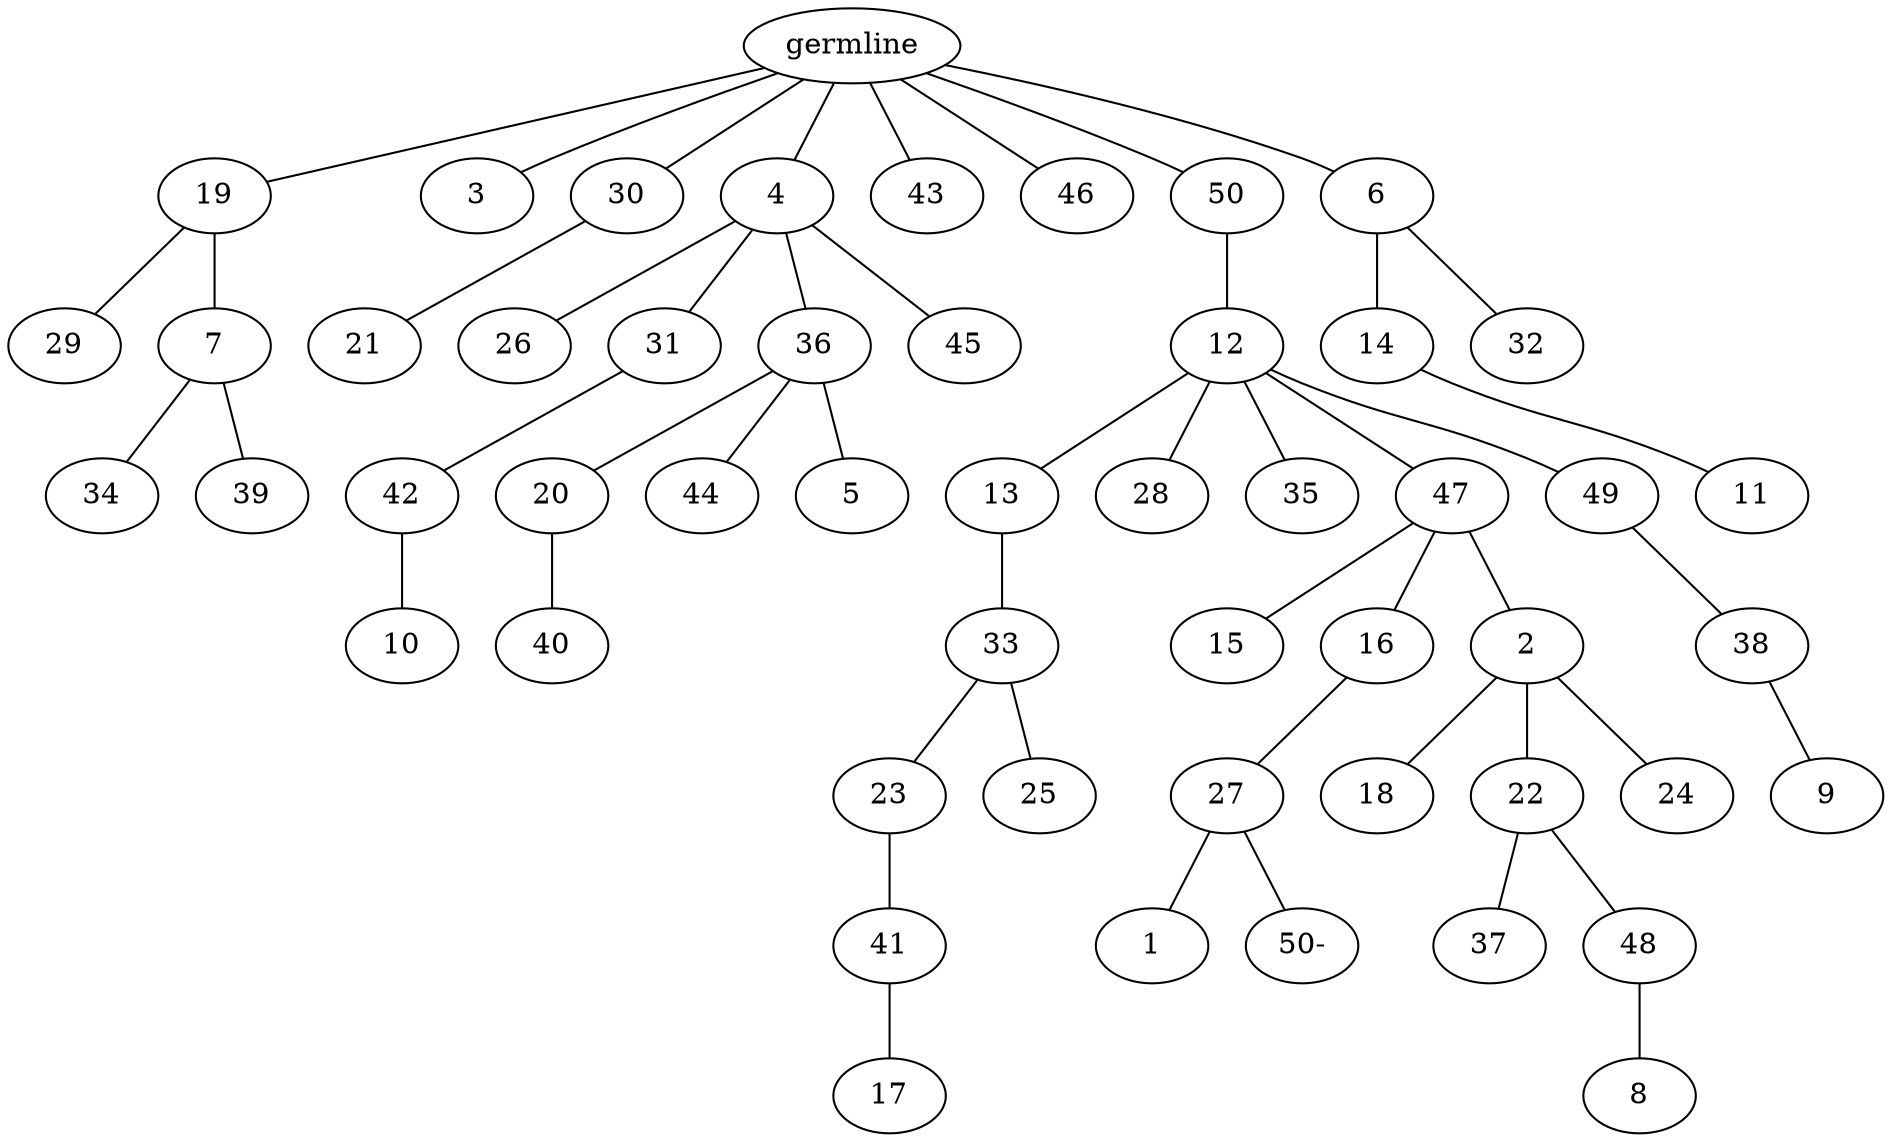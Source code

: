 graph tree {
    "139946551990064" [label="germline"];
    "139946552066784" [label="19"];
    "139946552039936" [label="29"];
    "139946552040992" [label="7"];
    "139946552041088" [label="34"];
    "139946552039552" [label="39"];
    "139946552069904" [label="3"];
    "139946552067312" [label="30"];
    "139946552038544" [label="21"];
    "139946552066544" [label="4"];
    "139946552040224" [label="26"];
    "139946552040704" [label="31"];
    "139946552037632" [label="42"];
    "139946552040848" [label="10"];
    "139946552037968" [label="36"];
    "139946552040032" [label="20"];
    "139946552040368" [label="40"];
    "139946552039696" [label="44"];
    "139946552038784" [label="5"];
    "139946552039600" [label="45"];
    "139946552038016" [label="43"];
    "139946552039504" [label="46"];
    "139946552037824" [label="50"];
    "139946552006976" [label="12"];
    "139946552091792" [label="13"];
    "139946552091360" [label="33"];
    "139946552091888" [label="23"];
    "139946552092176" [label="41"];
    "139946552092416" [label="17"];
    "139946552091600" [label="25"];
    "139946552091840" [label="28"];
    "139946552092992" [label="35"];
    "139946552092704" [label="47"];
    "139946552091648" [label="15"];
    "139946552090976" [label="16"];
    "139946552092320" [label="27"];
    "139946552092464" [label="1"];
    "139946551966784" [label="50-"];
    "139946552091024" [label="2"];
    "139946552093520" [label="18"];
    "139946552092560" [label="22"];
    "139946552093328" [label="37"];
    "139946552092608" [label="48"];
    "139946552093472" [label="8"];
    "139946552091216" [label="24"];
    "139946552092752" [label="49"];
    "139946552094576" [label="38"];
    "139946552094288" [label="9"];
    "139946552039168" [label="6"];
    "139946552006112" [label="14"];
    "139946552093136" [label="11"];
    "139946552092944" [label="32"];
    "139946551990064" -- "139946552066784";
    "139946551990064" -- "139946552069904";
    "139946551990064" -- "139946552067312";
    "139946551990064" -- "139946552066544";
    "139946551990064" -- "139946552038016";
    "139946551990064" -- "139946552039504";
    "139946551990064" -- "139946552037824";
    "139946551990064" -- "139946552039168";
    "139946552066784" -- "139946552039936";
    "139946552066784" -- "139946552040992";
    "139946552040992" -- "139946552041088";
    "139946552040992" -- "139946552039552";
    "139946552067312" -- "139946552038544";
    "139946552066544" -- "139946552040224";
    "139946552066544" -- "139946552040704";
    "139946552066544" -- "139946552037968";
    "139946552066544" -- "139946552039600";
    "139946552040704" -- "139946552037632";
    "139946552037632" -- "139946552040848";
    "139946552037968" -- "139946552040032";
    "139946552037968" -- "139946552039696";
    "139946552037968" -- "139946552038784";
    "139946552040032" -- "139946552040368";
    "139946552037824" -- "139946552006976";
    "139946552006976" -- "139946552091792";
    "139946552006976" -- "139946552091840";
    "139946552006976" -- "139946552092992";
    "139946552006976" -- "139946552092704";
    "139946552006976" -- "139946552092752";
    "139946552091792" -- "139946552091360";
    "139946552091360" -- "139946552091888";
    "139946552091360" -- "139946552091600";
    "139946552091888" -- "139946552092176";
    "139946552092176" -- "139946552092416";
    "139946552092704" -- "139946552091648";
    "139946552092704" -- "139946552090976";
    "139946552092704" -- "139946552091024";
    "139946552090976" -- "139946552092320";
    "139946552092320" -- "139946552092464";
    "139946552092320" -- "139946551966784";
    "139946552091024" -- "139946552093520";
    "139946552091024" -- "139946552092560";
    "139946552091024" -- "139946552091216";
    "139946552092560" -- "139946552093328";
    "139946552092560" -- "139946552092608";
    "139946552092608" -- "139946552093472";
    "139946552092752" -- "139946552094576";
    "139946552094576" -- "139946552094288";
    "139946552039168" -- "139946552006112";
    "139946552039168" -- "139946552092944";
    "139946552006112" -- "139946552093136";
}
